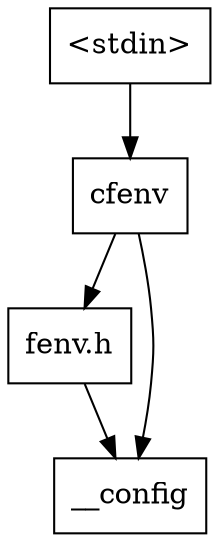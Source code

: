 digraph "dependencies" {
  header_0 [ shape="box", label="\<stdin\>" ];
  header_1 [ shape="box", label="cfenv" ];
  header_11 [ shape="box", label="fenv.h" ];
  header_2 [ shape="box", label="__config" ];
  header_11 -> header_2;
  header_0 -> header_1;
  header_1 -> header_2;
  header_1 -> header_11;
}